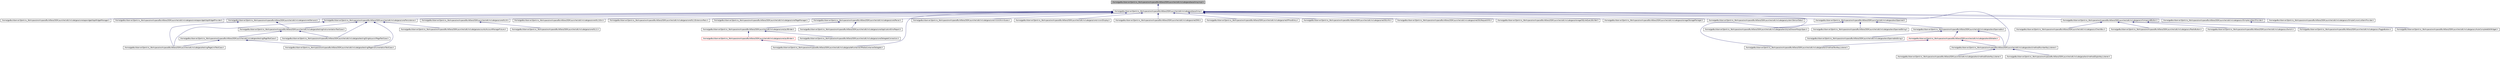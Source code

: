 digraph G
{
  edge [fontname="Helvetica",fontsize="10",labelfontname="Helvetica",labelfontsize="10"];
  node [fontname="Helvetica",fontsize="10",shape=record];
  Node1 [label="/home/gpdbuildserver3/Jenkins_Workspace/workspace/BuildGaia2SDKLauncher/sdk/include/gaia/base/ArrayImpl.h",height=0.2,width=0.4,color="black", fillcolor="grey75", style="filled" fontcolor="black"];
  Node1 -> Node2 [dir=back,color="midnightblue",fontsize="10",style="solid",fontname="Helvetica"];
  Node2 [label="/home/gpdbuildserver3/Jenkins_Workspace/workspace/BuildGaia2SDKLauncher/sdk/include/gaia/base/Array.h",height=0.2,width=0.4,color="black", fillcolor="white", style="filled",URL="$d3/dc5/_array_8h.html"];
  Node2 -> Node3 [dir=back,color="midnightblue",fontsize="10",style="solid",fontname="Helvetica"];
  Node3 [label="/home/gpdbuildserver3/Jenkins_Workspace/workspace/BuildGaia2SDKLauncher/sdk/include/gaia/core/appwidget/AppWidgetManager.h",height=0.2,width=0.4,color="black", fillcolor="white", style="filled",URL="$d7/d86/_app_widget_manager_8h.html"];
  Node2 -> Node4 [dir=back,color="midnightblue",fontsize="10",style="solid",fontname="Helvetica"];
  Node4 [label="/home/gpdbuildserver3/Jenkins_Workspace/workspace/BuildGaia2SDKLauncher/sdk/include/gaia/core/appwidget/AppWidgetProvider.h",height=0.2,width=0.4,color="black", fillcolor="white", style="filled",URL="$db/df1/_app_widget_provider_8h.html"];
  Node2 -> Node5 [dir=back,color="midnightblue",fontsize="10",style="solid",fontname="Helvetica"];
  Node5 [label="/home/gpdbuildserver3/Jenkins_Workspace/workspace/BuildGaia2SDKLauncher/sdk/include/gaia/core/Demand.h",height=0.2,width=0.4,color="black", fillcolor="white", style="filled",URL="$dc/d63/_demand_8h.html"];
  Node5 -> Node6 [dir=back,color="midnightblue",fontsize="10",style="solid",fontname="Helvetica"];
  Node6 [label="/home/gpdbuildserver3/Jenkins_Workspace/workspace/BuildGaia2SDKLauncher/sdk/include/gaia/testing/InstrumentationTestCase.h",height=0.2,width=0.4,color="black", fillcolor="white", style="filled",URL="$d0/d54/_instrumentation_test_case_8h.html"];
  Node6 -> Node7 [dir=back,color="midnightblue",fontsize="10",style="solid",fontname="Helvetica"];
  Node7 [label="/home/gpdbuildserver3/Jenkins_Workspace/workspace/BuildGaia2SDKLauncher/sdk/include/gaia/testing/PageTestCase.h",height=0.2,width=0.4,color="black", fillcolor="white", style="filled",URL="$d5/db9/_page_test_case_8h.html"];
  Node7 -> Node8 [dir=back,color="midnightblue",fontsize="10",style="solid",fontname="Helvetica"];
  Node8 [label="/home/gpdbuildserver3/Jenkins_Workspace/workspace/BuildGaia2SDKLauncher/sdk/include/gaia/testing/PageInstrumentationTestCase.h",height=0.2,width=0.4,color="black", fillcolor="white", style="filled",URL="$d2/d74/_page_instrumentation_test_case_8h.html"];
  Node7 -> Node9 [dir=back,color="midnightblue",fontsize="10",style="solid",fontname="Helvetica"];
  Node9 [label="/home/gpdbuildserver3/Jenkins_Workspace/workspace/BuildGaia2SDKLauncher/sdk/include/gaia/testing/PageUnitTestCase.h",height=0.2,width=0.4,color="black", fillcolor="white", style="filled",URL="$db/deb/_page_unit_test_case_8h.html"];
  Node6 -> Node10 [dir=back,color="midnightblue",fontsize="10",style="solid",fontname="Helvetica"];
  Node10 [label="/home/gpdbuildserver3/Jenkins_Workspace/workspace/BuildGaia2SDKLauncher/sdk/include/gaia/testing/SingleLaunchPageTestCase.h",height=0.2,width=0.4,color="black", fillcolor="white", style="filled",URL="$d2/dc6/_single_launch_page_test_case_8h.html"];
  Node5 -> Node9 [dir=back,color="midnightblue",fontsize="10",style="solid",fontname="Helvetica"];
  Node2 -> Node11 [dir=back,color="midnightblue",fontsize="10",style="solid",fontname="Helvetica"];
  Node11 [label="/home/gpdbuildserver3/Jenkins_Workspace/workspace/BuildGaia2SDKLauncher/sdk/include/gaia/core/GL10.h",height=0.2,width=0.4,color="black", fillcolor="white", style="filled",URL="$d7/d7e/_g_l10_8h.html"];
  Node11 -> Node12 [dir=back,color="midnightblue",fontsize="10",style="solid",fontname="Helvetica"];
  Node12 [label="/home/gpdbuildserver3/Jenkins_Workspace/workspace/BuildGaia2SDKLauncher/sdk/include/gaia/core/GL11.h",height=0.2,width=0.4,color="black", fillcolor="white", style="filled",URL="$db/d1d/_g_l11_8h.html"];
  Node2 -> Node13 [dir=back,color="midnightblue",fontsize="10",style="solid",fontname="Helvetica"];
  Node13 [label="/home/gpdbuildserver3/Jenkins_Workspace/workspace/BuildGaia2SDKLauncher/sdk/include/gaia/core/GL11Ext.h",height=0.2,width=0.4,color="black", fillcolor="white", style="filled",URL="$d6/d78/_g_l11_ext_8h.html"];
  Node2 -> Node14 [dir=back,color="midnightblue",fontsize="10",style="solid",fontname="Helvetica"];
  Node14 [label="/home/gpdbuildserver3/Jenkins_Workspace/workspace/BuildGaia2SDKLauncher/sdk/include/gaia/core/GL11ExtensionPack.h",height=0.2,width=0.4,color="black", fillcolor="white", style="filled",URL="$df/dcf/_g_l11_extension_pack_8h.html"];
  Node2 -> Node15 [dir=back,color="midnightblue",fontsize="10",style="solid",fontname="Helvetica"];
  Node15 [label="/home/gpdbuildserver3/Jenkins_Workspace/workspace/BuildGaia2SDKLauncher/sdk/include/gaia/core/PageManager.h",height=0.2,width=0.4,color="black", fillcolor="white", style="filled",URL="$d5/de8/_page_manager_8h.html"];
  Node2 -> Node16 [dir=back,color="midnightblue",fontsize="10",style="solid",fontname="Helvetica"];
  Node16 [label="/home/gpdbuildserver3/Jenkins_Workspace/workspace/BuildGaia2SDKLauncher/sdk/include/gaia/core/Parcel.h",height=0.2,width=0.4,color="black", fillcolor="white", style="filled",URL="$df/d57/_parcel_8h.html"];
  Node16 -> Node17 [dir=back,color="midnightblue",fontsize="10",style="solid",fontname="Helvetica"];
  Node17 [label="/home/gpdbuildserver3/Jenkins_Workspace/workspace/BuildGaia2SDKLauncher/sdk/include/gaia/core/ApplicationErrorReport.h",height=0.2,width=0.4,color="black", fillcolor="white", style="filled",URL="$d2/de0/_application_error_report_8h.html"];
  Node16 -> Node18 [dir=back,color="midnightblue",fontsize="10",style="solid",fontname="Helvetica"];
  Node18 [label="/home/gpdbuildserver3/Jenkins_Workspace/workspace/BuildGaia2SDKLauncher/sdk/include/gaia/core/ipc/IBinder.h",height=0.2,width=0.4,color="black", fillcolor="white", style="filled",URL="$d1/dbb/_i_binder_8h.html"];
  Node18 -> Node19 [dir=back,color="midnightblue",fontsize="10",style="solid",fontname="Helvetica"];
  Node19 [label="/home/gpdbuildserver3/Jenkins_Workspace/workspace/BuildGaia2SDKLauncher/sdk/include/gaia/core/DelegateConnection.h",height=0.2,width=0.4,color="black", fillcolor="white", style="filled",URL="$de/dc3/_delegate_connection_8h.html"];
  Node18 -> Node20 [dir=back,color="midnightblue",fontsize="10",style="solid",fontname="Helvetica"];
  Node20 [label="/home/gpdbuildserver3/Jenkins_Workspace/workspace/BuildGaia2SDKLauncher/sdk/include/gaia/core/ipc/Binder.h",height=0.2,width=0.4,color="red", fillcolor="white", style="filled",URL="$da/de3/_binder_8h.html"];
  Node20 -> Node21 [dir=back,color="midnightblue",fontsize="10",style="solid",fontname="Helvetica"];
  Node21 [label="/home/gpdbuildserver3/Jenkins_Workspace/workspace/BuildGaia2SDKLauncher/sdk/include/gaia/defcontainer/IMediaContainerDelegate.h",height=0.2,width=0.4,color="black", fillcolor="white", style="filled",URL="$d6/d9e/_i_media_container_delegate_8h.html"];
  Node2 -> Node22 [dir=back,color="midnightblue",fontsize="10",style="solid",fontname="Helvetica"];
  Node22 [label="/home/gpdbuildserver3/Jenkins_Workspace/workspace/BuildGaia2SDKLauncher/sdk/include/gaia/core/Persistence.h",height=0.2,width=0.4,color="black", fillcolor="white", style="filled",URL="$d5/d54/_persistence_8h.html"];
  Node22 -> Node23 [dir=back,color="midnightblue",fontsize="10",style="solid",fontname="Helvetica"];
  Node23 [label="/home/gpdbuildserver3/Jenkins_Workspace/workspace/BuildGaia2SDKLauncher/sdk/include/gaia/accounts/AccountManagerFuture.h",height=0.2,width=0.4,color="black", fillcolor="white", style="filled",URL="$d3/dda/_account_manager_future_8h.html"];
  Node22 -> Node6 [dir=back,color="midnightblue",fontsize="10",style="solid",fontname="Helvetica"];
  Node22 -> Node8 [dir=back,color="midnightblue",fontsize="10",style="solid",fontname="Helvetica"];
  Node22 -> Node9 [dir=back,color="midnightblue",fontsize="10",style="solid",fontname="Helvetica"];
  Node22 -> Node10 [dir=back,color="midnightblue",fontsize="10",style="solid",fontname="Helvetica"];
  Node2 -> Node24 [dir=back,color="midnightblue",fontsize="10",style="solid",fontname="Helvetica"];
  Node24 [label="/home/gpdbuildserver3/Jenkins_Workspace/workspace/BuildGaia2SDKLauncher/sdk/include/gaia/core/vision/AnimScale.h",height=0.2,width=0.4,color="black", fillcolor="white", style="filled",URL="$de/db2/_anim_scale_8h.html"];
  Node2 -> Node25 [dir=back,color="midnightblue",fontsize="10",style="solid",fontname="Helvetica"];
  Node25 [label="/home/gpdbuildserver3/Jenkins_Workspace/workspace/BuildGaia2SDKLauncher/sdk/include/gaia/core/vision/Display.h",height=0.2,width=0.4,color="black", fillcolor="white", style="filled",URL="$df/dde/_display_8h.html"];
  Node2 -> Node21 [dir=back,color="midnightblue",fontsize="10",style="solid",fontname="Helvetica"];
  Node2 -> Node26 [dir=back,color="midnightblue",fontsize="10",style="solid",fontname="Helvetica"];
  Node26 [label="/home/gpdbuildserver3/Jenkins_Workspace/workspace/BuildGaia2SDKLauncher/sdk/include/gaia/net/DNS.h",height=0.2,width=0.4,color="black", fillcolor="white", style="filled",URL="$d4/db7/_d_n_s_8h.html"];
  Node2 -> Node27 [dir=back,color="midnightblue",fontsize="10",style="solid",fontname="Helvetica"];
  Node27 [label="/home/gpdbuildserver3/Jenkins_Workspace/workspace/BuildGaia2SDKLauncher/sdk/include/gaia/net/IPHostEntry.h",height=0.2,width=0.4,color="black", fillcolor="white", style="filled",URL="$d5/d28/_i_p_host_entry_8h.html"];
  Node2 -> Node28 [dir=back,color="midnightblue",fontsize="10",style="solid",fontname="Helvetica"];
  Node28 [label="/home/gpdbuildserver3/Jenkins_Workspace/workspace/BuildGaia2SDKLauncher/sdk/include/gaia/net/SSLInfo.h",height=0.2,width=0.4,color="black", fillcolor="white", style="filled",URL="$d9/d38/_s_s_l_info_8h.html"];
  Node2 -> Node29 [dir=back,color="midnightblue",fontsize="10",style="solid",fontname="Helvetica"];
  Node29 [label="/home/gpdbuildserver3/Jenkins_Workspace/workspace/BuildGaia2SDKLauncher/sdk/include/gaia/net/SSLRequestInfo.h",height=0.2,width=0.4,color="black", fillcolor="white", style="filled",URL="$d3/d02/_s_s_l_request_info_8h.html"];
  Node2 -> Node30 [dir=back,color="midnightblue",fontsize="10",style="solid",fontname="Helvetica"];
  Node30 [label="/home/gpdbuildserver3/Jenkins_Workspace/workspace/BuildGaia2SDKLauncher/sdk/include/gaia/storage/SQLiteQueryBuilder.h",height=0.2,width=0.4,color="black", fillcolor="white", style="filled",URL="$d6/d00/_s_q_lite_query_builder_8h.html"];
  Node2 -> Node31 [dir=back,color="midnightblue",fontsize="10",style="solid",fontname="Helvetica"];
  Node31 [label="/home/gpdbuildserver3/Jenkins_Workspace/workspace/BuildGaia2SDKLauncher/sdk/include/gaia/storage/StorageManager.h",height=0.2,width=0.4,color="black", fillcolor="white", style="filled",URL="$df/d25/_storage_manager_8h.html"];
  Node2 -> Node32 [dir=back,color="midnightblue",fontsize="10",style="solid",fontname="Helvetica"];
  Node32 [label="/home/gpdbuildserver3/Jenkins_Workspace/workspace/BuildGaia2SDKLauncher/sdk/include/gaia/system/SensorData.h",height=0.2,width=0.4,color="black", fillcolor="white", style="filled",URL="$d4/d31/_sensor_data_8h.html"];
  Node2 -> Node33 [dir=back,color="midnightblue",fontsize="10",style="solid",fontname="Helvetica"];
  Node33 [label="/home/gpdbuildserver3/Jenkins_Workspace/workspace/BuildGaia2SDKLauncher/sdk/include/gaia/text/method/NumberKeyListener.h",height=0.2,width=0.4,color="black", fillcolor="white", style="filled",URL="$d9/dc2/_number_key_listener_8h.html"];
  Node33 -> Node34 [dir=back,color="midnightblue",fontsize="10",style="solid",fontname="Helvetica"];
  Node34 [label="/home/gpdbuildserver3/Jenkins_Workspace/workspace/BuildGaia2SDKLauncher/sdk/include/gaia/text/method/DialerKeyListener.h",height=0.2,width=0.4,color="black", fillcolor="white", style="filled",URL="$d1/dd7/_dialer_key_listener_8h.html"];
  Node33 -> Node35 [dir=back,color="midnightblue",fontsize="10",style="solid",fontname="Helvetica"];
  Node35 [label="/home/gpdbuildserver3/Jenkins_Workspace/workspace/BuildGaia2SDKLauncher/sdk/include/gaia/text/method/DigitsKeyListener.h",height=0.2,width=0.4,color="black", fillcolor="white", style="filled",URL="$dc/da7/_digits_key_listener_8h.html"];
  Node2 -> Node36 [dir=back,color="midnightblue",fontsize="10",style="solid",fontname="Helvetica"];
  Node36 [label="/home/gpdbuildserver3/Jenkins_Workspace/workspace/BuildGaia2SDKLauncher/sdk/include/gaia/text/method/TextKeyListener.h",height=0.2,width=0.4,color="black", fillcolor="white", style="filled",URL="$dc/d40/_text_key_listener_8h.html"];
  Node2 -> Node37 [dir=back,color="midnightblue",fontsize="10",style="solid",fontname="Helvetica"];
  Node37 [label="/home/gpdbuildserver3/Jenkins_Workspace/workspace/BuildGaia2SDKLauncher/sdk/include/gaia/text/Spanned.h",height=0.2,width=0.4,color="black", fillcolor="white", style="filled",URL="$d7/dc2/_spanned_8h.html"];
  Node37 -> Node38 [dir=back,color="midnightblue",fontsize="10",style="solid",fontname="Helvetica"];
  Node38 [label="/home/gpdbuildserver3/Jenkins_Workspace/workspace/BuildGaia2SDKLauncher/sdk/include/gaia/text/Spannable.h",height=0.2,width=0.4,color="black", fillcolor="white", style="filled",URL="$d7/d1c/_spannable_8h.html"];
  Node38 -> Node39 [dir=back,color="midnightblue",fontsize="10",style="solid",fontname="Helvetica"];
  Node39 [label="/home/gpdbuildserver3/Jenkins_Workspace/workspace/BuildGaia2SDKLauncher/sdk/include/gaia/text/Editable.h",height=0.2,width=0.4,color="red", fillcolor="white", style="filled",URL="$d6/dc5/_editable_8h.html"];
  Node39 -> Node33 [dir=back,color="midnightblue",fontsize="10",style="solid",fontname="Helvetica"];
  Node39 -> Node36 [dir=back,color="midnightblue",fontsize="10",style="solid",fontname="Helvetica"];
  Node38 -> Node33 [dir=back,color="midnightblue",fontsize="10",style="solid",fontname="Helvetica"];
  Node38 -> Node40 [dir=back,color="midnightblue",fontsize="10",style="solid",fontname="Helvetica"];
  Node40 [label="/home/gpdbuildserver3/Jenkins_Workspace/workspace/BuildGaia2SDKLauncher/sdk/include/gaia/text/SpannableString.h",height=0.2,width=0.4,color="black", fillcolor="white", style="filled",URL="$d6/d01/_spannable_string_8h.html"];
  Node37 -> Node41 [dir=back,color="midnightblue",fontsize="10",style="solid",fontname="Helvetica"];
  Node41 [label="/home/gpdbuildserver3/Jenkins_Workspace/workspace/BuildGaia2SDKLauncher/sdk/include/gaia/text/SpannedString.h",height=0.2,width=0.4,color="black", fillcolor="white", style="filled",URL="$d4/d09/_spanned_string_8h.html"];
  Node37 -> Node42 [dir=back,color="midnightblue",fontsize="10",style="solid",fontname="Helvetica"];
  Node42 [label="/home/gpdbuildserver3/Jenkins_Workspace/workspace/BuildGaia2SDKLauncher/sdk/include/gaia/text/style/DrawerMarginSpan.h",height=0.2,width=0.4,color="black", fillcolor="white", style="filled",URL="$d0/dd0/_drawer_margin_span_8h.html"];
  Node2 -> Node43 [dir=back,color="midnightblue",fontsize="10",style="solid",fontname="Helvetica"];
  Node43 [label="/home/gpdbuildserver3/Jenkins_Workspace/workspace/BuildGaia2SDKLauncher/sdk/include/gaia/ui/CompoundButton.h",height=0.2,width=0.4,color="black", fillcolor="white", style="filled",URL="$d8/db4/_compound_button_8h.html"];
  Node43 -> Node44 [dir=back,color="midnightblue",fontsize="10",style="solid",fontname="Helvetica"];
  Node44 [label="/home/gpdbuildserver3/Jenkins_Workspace/workspace/BuildGaia2SDKLauncher/sdk/include/gaia/ui/CheckBox.h",height=0.2,width=0.4,color="black", fillcolor="white", style="filled",URL="$d3/d23/_check_box_8h.html"];
  Node43 -> Node45 [dir=back,color="midnightblue",fontsize="10",style="solid",fontname="Helvetica"];
  Node45 [label="/home/gpdbuildserver3/Jenkins_Workspace/workspace/BuildGaia2SDKLauncher/sdk/include/gaia/ui/RadioButton.h",height=0.2,width=0.4,color="black", fillcolor="white", style="filled",URL="$d0/d74/_radio_button_8h.html"];
  Node43 -> Node46 [dir=back,color="midnightblue",fontsize="10",style="solid",fontname="Helvetica"];
  Node46 [label="/home/gpdbuildserver3/Jenkins_Workspace/workspace/BuildGaia2SDKLauncher/sdk/include/gaia/ui/Switch.h",height=0.2,width=0.4,color="black", fillcolor="white", style="filled",URL="$d0/d26/_switch_8h.html"];
  Node43 -> Node47 [dir=back,color="midnightblue",fontsize="10",style="solid",fontname="Helvetica"];
  Node47 [label="/home/gpdbuildserver3/Jenkins_Workspace/workspace/BuildGaia2SDKLauncher/sdk/include/gaia/ui/ToggleButton.h",height=0.2,width=0.4,color="black", fillcolor="white", style="filled",URL="$de/dd2/_toggle_button_8h.html"];
  Node2 -> Node48 [dir=back,color="midnightblue",fontsize="10",style="solid",fontname="Helvetica"];
  Node48 [label="/home/gpdbuildserver3/Jenkins_Workspace/workspace/BuildGaia2SDKLauncher/sdk/include/gaia/ui/ISimpleListItemProvider.h",height=0.2,width=0.4,color="black", fillcolor="white", style="filled",URL="$d8/de3/_i_simple_list_item_provider_8h.html"];
  Node48 -> Node49 [dir=back,color="midnightblue",fontsize="10",style="solid",fontname="Helvetica"];
  Node49 [label="/home/gpdbuildserver3/Jenkins_Workspace/workspace/BuildGaia2SDKLauncher/sdk/include/gaia/ui/AutoCompleteEditWidget.h",height=0.2,width=0.4,color="black", fillcolor="white", style="filled",URL="$d4/da1/_auto_complete_edit_widget_8h.html"];
  Node2 -> Node50 [dir=back,color="midnightblue",fontsize="10",style="solid",fontname="Helvetica"];
  Node50 [label="/home/gpdbuildserver3/Jenkins_Workspace/workspace/BuildGaia2SDKLauncher/sdk/include/gaia/ui/SimpleCursorListItemProvider.h",height=0.2,width=0.4,color="black", fillcolor="white", style="filled",URL="$db/daf/_simple_cursor_list_item_provider_8h.html"];
}
